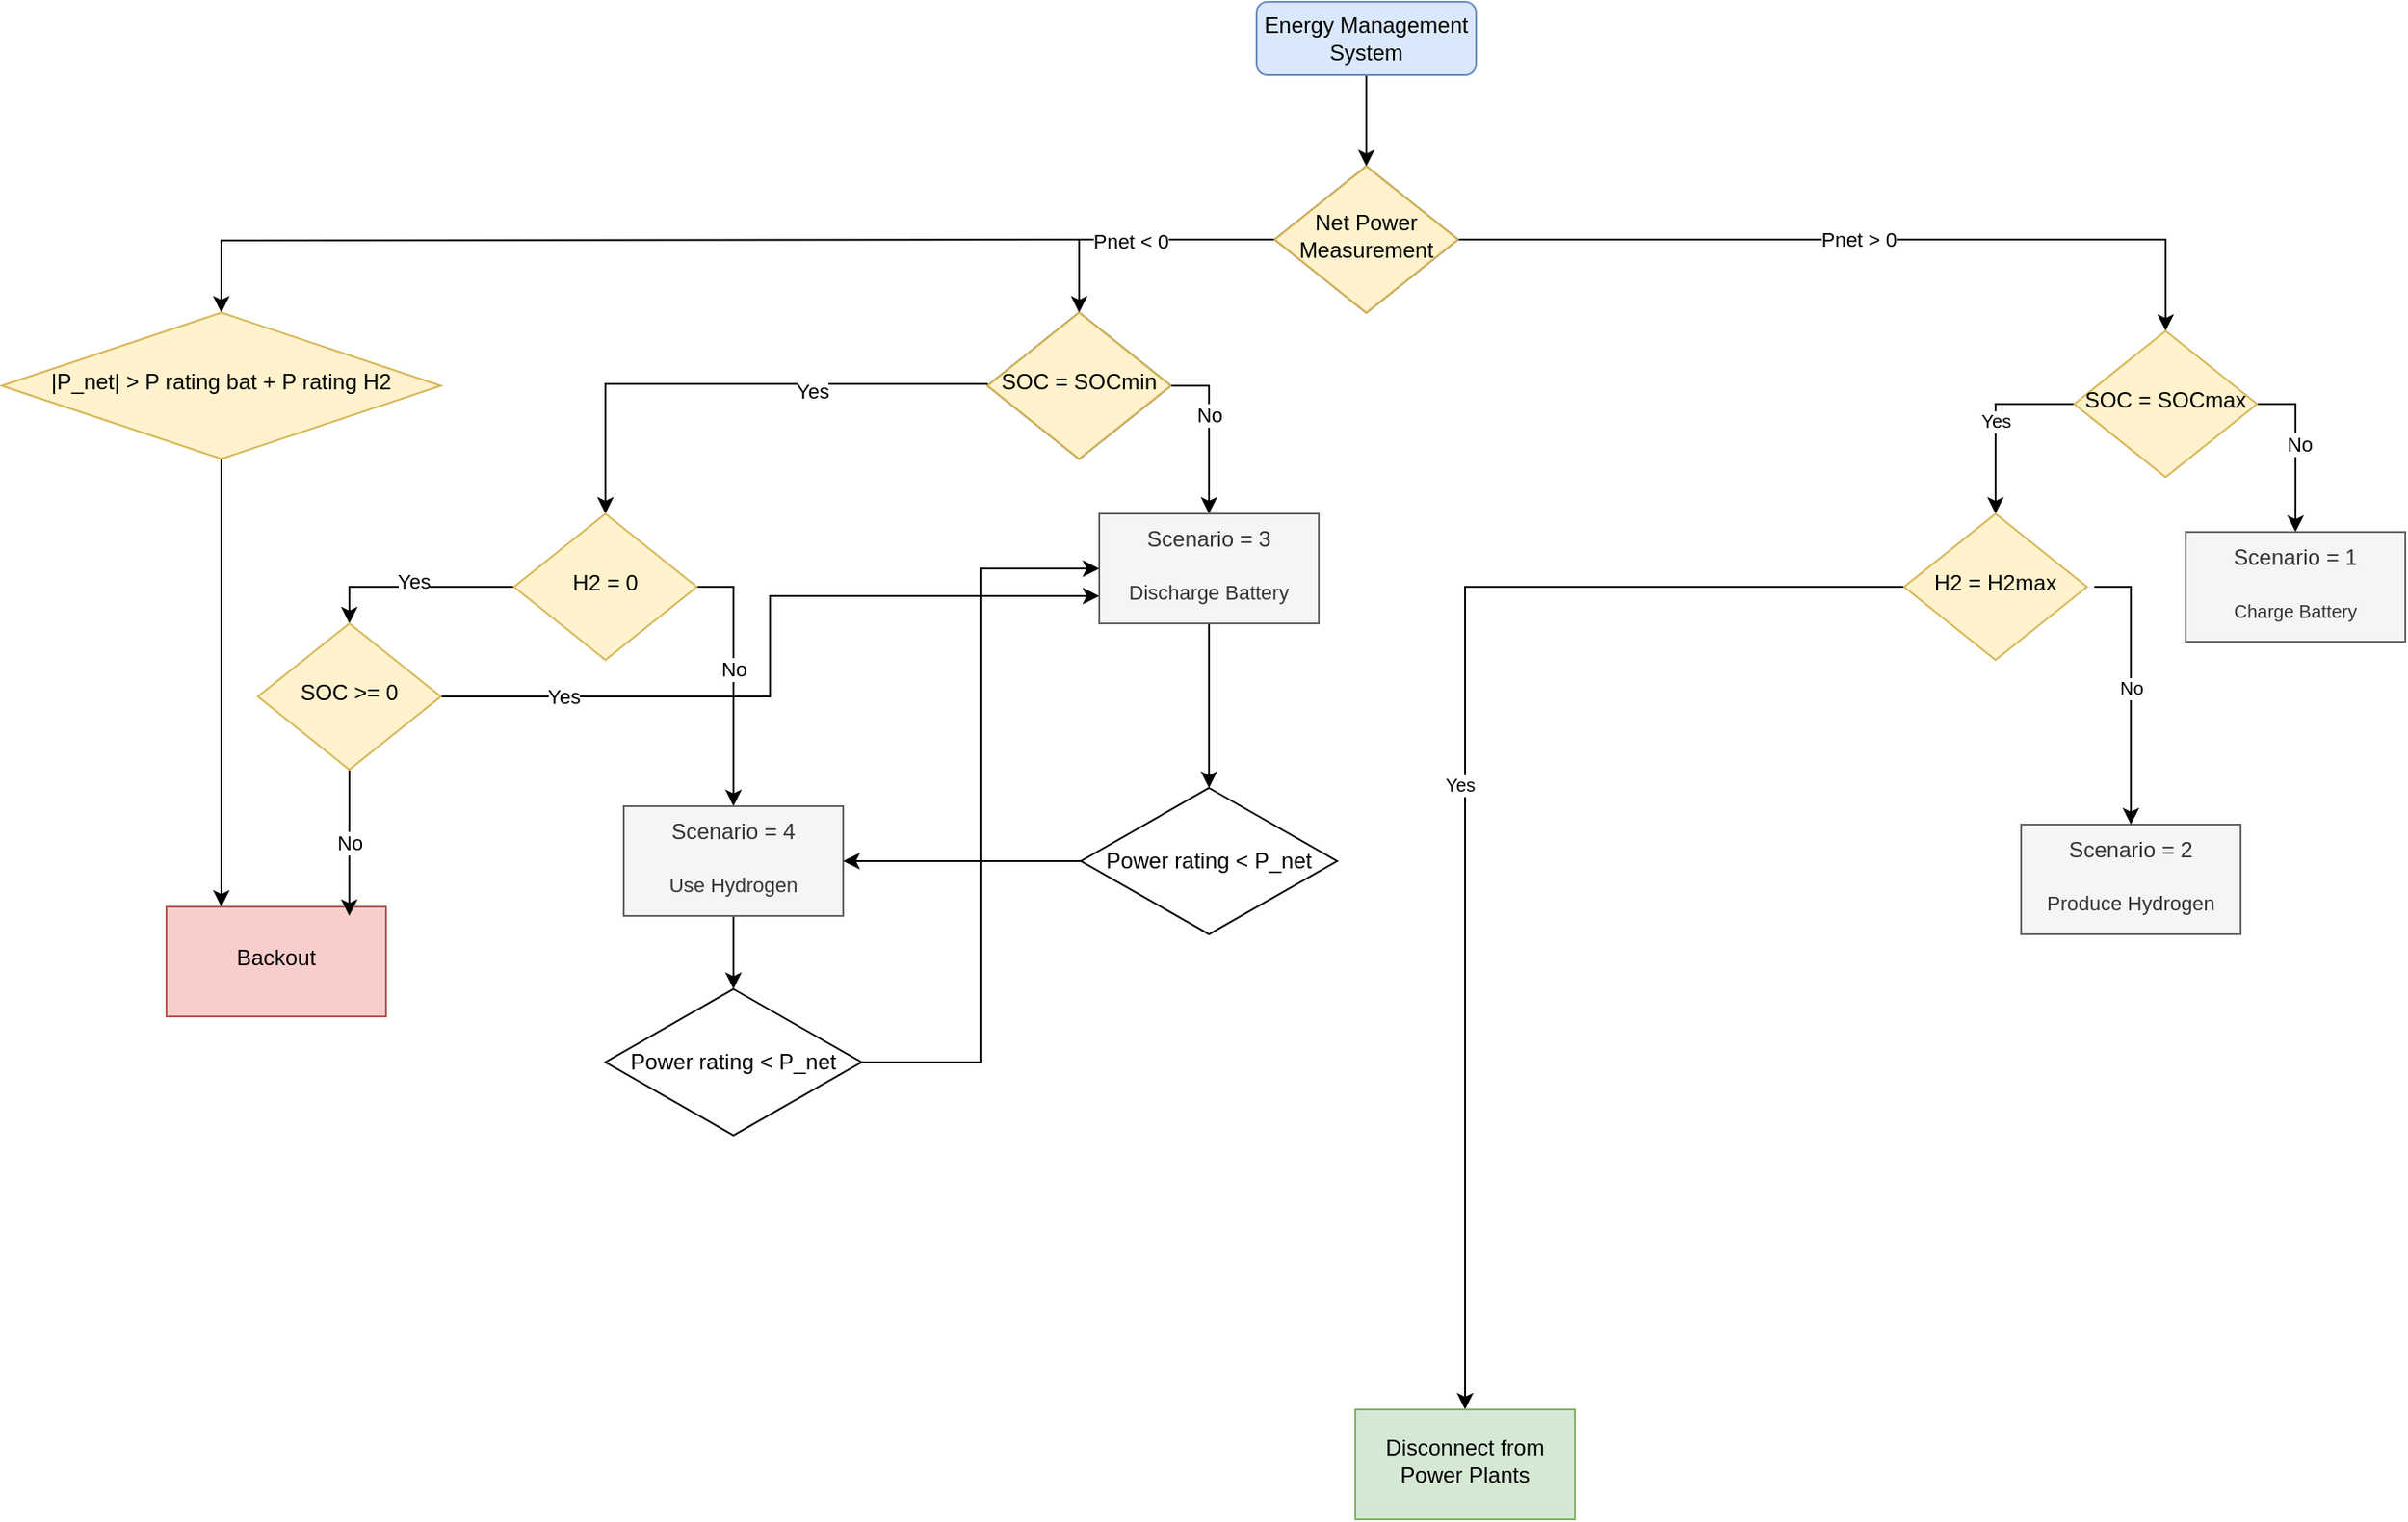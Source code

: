 <mxfile version="15.7.3" type="device"><diagram id="C5RBs43oDa-KdzZeNtuy" name="Page-1"><mxGraphModel dx="2249" dy="752" grid="1" gridSize="10" guides="1" tooltips="1" connect="1" arrows="1" fold="1" page="1" pageScale="1" pageWidth="827" pageHeight="1169" math="0" shadow="0"><root><mxCell id="WIyWlLk6GJQsqaUBKTNV-0"/><mxCell id="WIyWlLk6GJQsqaUBKTNV-1" parent="WIyWlLk6GJQsqaUBKTNV-0"/><mxCell id="Ar4E18WvQ8YPJPoNQmbM-6" value="" style="edgeStyle=orthogonalEdgeStyle;rounded=0;orthogonalLoop=1;jettySize=auto;html=1;" parent="WIyWlLk6GJQsqaUBKTNV-1" source="WIyWlLk6GJQsqaUBKTNV-3" target="WIyWlLk6GJQsqaUBKTNV-6" edge="1"><mxGeometry relative="1" as="geometry"/></mxCell><mxCell id="WIyWlLk6GJQsqaUBKTNV-3" value="Energy Management System" style="rounded=1;whiteSpace=wrap;html=1;fontSize=12;glass=0;strokeWidth=1;shadow=0;fillColor=#dae8fc;strokeColor=#6c8ebf;" parent="WIyWlLk6GJQsqaUBKTNV-1" vertex="1"><mxGeometry x="356" y="60" width="120" height="40" as="geometry"/></mxCell><mxCell id="Ar4E18WvQ8YPJPoNQmbM-3" value="" style="edgeStyle=orthogonalEdgeStyle;rounded=0;orthogonalLoop=1;jettySize=auto;html=1;entryX=0.5;entryY=0;entryDx=0;entryDy=0;" parent="WIyWlLk6GJQsqaUBKTNV-1" source="WIyWlLk6GJQsqaUBKTNV-6" target="Ar4E18WvQ8YPJPoNQmbM-2" edge="1"><mxGeometry relative="1" as="geometry"/></mxCell><mxCell id="Ar4E18WvQ8YPJPoNQmbM-7" value="&lt;div&gt;Pnet &amp;lt; 0&lt;/div&gt;" style="edgeLabel;html=1;align=center;verticalAlign=middle;resizable=0;points=[];" parent="Ar4E18WvQ8YPJPoNQmbM-3" vertex="1" connectable="0"><mxGeometry x="0.082" y="1" relative="1" as="geometry"><mxPoint as="offset"/></mxGeometry></mxCell><mxCell id="Ar4E18WvQ8YPJPoNQmbM-5" value="Pnet &amp;gt; 0" style="edgeStyle=orthogonalEdgeStyle;rounded=0;orthogonalLoop=1;jettySize=auto;html=1;entryX=0.5;entryY=0;entryDx=0;entryDy=0;" parent="WIyWlLk6GJQsqaUBKTNV-1" source="WIyWlLk6GJQsqaUBKTNV-6" target="gz5dtVxrug0zFUKetQcL-18" edge="1"><mxGeometry relative="1" as="geometry"><mxPoint x="569" y="230" as="targetPoint"/></mxGeometry></mxCell><mxCell id="WIyWlLk6GJQsqaUBKTNV-6" value="Net Power Measurement" style="rhombus;whiteSpace=wrap;html=1;shadow=0;fontFamily=Helvetica;fontSize=12;align=center;strokeWidth=1;spacing=6;spacingTop=-4;" parent="WIyWlLk6GJQsqaUBKTNV-1" vertex="1"><mxGeometry x="366" y="150" width="100" height="80" as="geometry"/></mxCell><mxCell id="Ar4E18WvQ8YPJPoNQmbM-9" value="" style="edgeStyle=orthogonalEdgeStyle;rounded=0;orthogonalLoop=1;jettySize=auto;html=1;exitX=0;exitY=0.5;exitDx=0;exitDy=0;entryX=0.5;entryY=0;entryDx=0;entryDy=0;" parent="WIyWlLk6GJQsqaUBKTNV-1" target="gz5dtVxrug0zFUKetQcL-7" edge="1"><mxGeometry relative="1" as="geometry"><mxPoint x="209" y="269" as="sourcePoint"/><mxPoint x="180" y="339" as="targetPoint"/><Array as="points"><mxPoint y="269"/></Array></mxGeometry></mxCell><mxCell id="Ar4E18WvQ8YPJPoNQmbM-17" value="&lt;div&gt;Yes&lt;/div&gt;" style="edgeLabel;html=1;align=center;verticalAlign=middle;resizable=0;points=[];" parent="Ar4E18WvQ8YPJPoNQmbM-9" vertex="1" connectable="0"><mxGeometry x="-0.313" y="4" relative="1" as="geometry"><mxPoint as="offset"/></mxGeometry></mxCell><mxCell id="Ar4E18WvQ8YPJPoNQmbM-11" value="" style="edgeStyle=orthogonalEdgeStyle;rounded=0;orthogonalLoop=1;jettySize=auto;html=1;exitX=1;exitY=0.5;exitDx=0;exitDy=0;" parent="WIyWlLk6GJQsqaUBKTNV-1" source="Ar4E18WvQ8YPJPoNQmbM-2" target="Ar4E18WvQ8YPJPoNQmbM-10" edge="1"><mxGeometry relative="1" as="geometry"/></mxCell><mxCell id="Ar4E18WvQ8YPJPoNQmbM-18" value="No" style="edgeLabel;html=1;align=center;verticalAlign=middle;resizable=0;points=[];" parent="Ar4E18WvQ8YPJPoNQmbM-11" vertex="1" connectable="0"><mxGeometry x="-0.187" relative="1" as="geometry"><mxPoint as="offset"/></mxGeometry></mxCell><mxCell id="Ar4E18WvQ8YPJPoNQmbM-2" value="SOC = SOCmin" style="rhombus;whiteSpace=wrap;html=1;shadow=0;fontFamily=Helvetica;fontSize=12;align=center;strokeWidth=1;spacing=6;spacingTop=-4;" parent="WIyWlLk6GJQsqaUBKTNV-1" vertex="1"><mxGeometry x="209" y="230" width="100" height="80" as="geometry"/></mxCell><mxCell id="Ar4E18WvQ8YPJPoNQmbM-15" value="" style="edgeStyle=orthogonalEdgeStyle;rounded=0;orthogonalLoop=1;jettySize=auto;html=1;exitX=1;exitY=0.5;exitDx=0;exitDy=0;" parent="WIyWlLk6GJQsqaUBKTNV-1" target="Ar4E18WvQ8YPJPoNQmbM-14" edge="1"><mxGeometry relative="1" as="geometry"><mxPoint x="903" y="280" as="sourcePoint"/><Array as="points"><mxPoint x="924" y="280"/></Array></mxGeometry></mxCell><mxCell id="Ar4E18WvQ8YPJPoNQmbM-20" value="No" style="edgeLabel;html=1;align=center;verticalAlign=middle;resizable=0;points=[];" parent="Ar4E18WvQ8YPJPoNQmbM-15" vertex="1" connectable="0"><mxGeometry x="-0.055" y="2" relative="1" as="geometry"><mxPoint as="offset"/></mxGeometry></mxCell><mxCell id="gz5dtVxrug0zFUKetQcL-1" value="Yes" style="edgeStyle=orthogonalEdgeStyle;rounded=0;orthogonalLoop=1;jettySize=auto;html=1;fontSize=10;exitX=0;exitY=0.5;exitDx=0;exitDy=0;entryX=0.5;entryY=0;entryDx=0;entryDy=0;" parent="WIyWlLk6GJQsqaUBKTNV-1" target="gz5dtVxrug0zFUKetQcL-17" edge="1"><mxGeometry relative="1" as="geometry"><mxPoint x="803" y="280" as="sourcePoint"/><mxPoint x="764" y="340" as="targetPoint"/><Array as="points"><mxPoint x="760" y="280"/></Array></mxGeometry></mxCell><mxCell id="Ar4E18WvQ8YPJPoNQmbM-8" value="Backout" style="whiteSpace=wrap;html=1;shadow=0;strokeWidth=1;spacing=6;spacingTop=-4;fillColor=#f8cecc;strokeColor=#b85450;" parent="WIyWlLk6GJQsqaUBKTNV-1" vertex="1"><mxGeometry x="-240" y="555" width="120" height="60" as="geometry"/></mxCell><mxCell id="0XAU-t1ixg7m5MhsKM28-1" value="" style="edgeStyle=orthogonalEdgeStyle;rounded=0;orthogonalLoop=1;jettySize=auto;html=1;" edge="1" parent="WIyWlLk6GJQsqaUBKTNV-1" source="Ar4E18WvQ8YPJPoNQmbM-10" target="0XAU-t1ixg7m5MhsKM28-0"><mxGeometry relative="1" as="geometry"/></mxCell><mxCell id="Ar4E18WvQ8YPJPoNQmbM-10" value="&lt;div&gt;Scenario = 3&lt;/div&gt;&lt;div&gt;&lt;br&gt;&lt;/div&gt;&lt;div&gt;&lt;font style=&quot;font-size: 11px&quot;&gt;Discharge Battery&lt;/font&gt;&lt;br&gt;&lt;/div&gt;" style="whiteSpace=wrap;html=1;shadow=0;strokeWidth=1;spacing=6;spacingTop=-4;fillColor=#f5f5f5;fontColor=#333333;strokeColor=#666666;" parent="WIyWlLk6GJQsqaUBKTNV-1" vertex="1"><mxGeometry x="270" y="340" width="120" height="60" as="geometry"/></mxCell><mxCell id="Ar4E18WvQ8YPJPoNQmbM-12" value="&lt;div&gt;Scenario = 2&lt;/div&gt;&lt;div&gt;&lt;br&gt;&lt;/div&gt;&lt;div&gt;&lt;font style=&quot;font-size: 11px&quot;&gt;Produce Hydrogen&lt;/font&gt;&lt;br&gt;&lt;/div&gt;" style="whiteSpace=wrap;html=1;shadow=0;strokeWidth=1;spacing=6;spacingTop=-4;fillColor=#f5f5f5;fontColor=#333333;strokeColor=#666666;" parent="WIyWlLk6GJQsqaUBKTNV-1" vertex="1"><mxGeometry x="774" y="510" width="120" height="60" as="geometry"/></mxCell><mxCell id="Ar4E18WvQ8YPJPoNQmbM-14" value="&lt;div&gt;Scenario = 1&lt;/div&gt;&lt;div&gt;&lt;br&gt;&lt;/div&gt;&lt;div&gt;&lt;font style=&quot;font-size: 10px&quot;&gt;Charge Battery&lt;/font&gt;&lt;br&gt;&lt;/div&gt;" style="whiteSpace=wrap;html=1;shadow=0;strokeWidth=1;spacing=6;spacingTop=-4;fillColor=#f5f5f5;fontColor=#333333;strokeColor=#666666;" parent="WIyWlLk6GJQsqaUBKTNV-1" vertex="1"><mxGeometry x="864" y="350" width="120" height="60" as="geometry"/></mxCell><mxCell id="gz5dtVxrug0zFUKetQcL-2" value="&lt;div&gt;No&lt;/div&gt;" style="edgeStyle=orthogonalEdgeStyle;rounded=0;orthogonalLoop=1;jettySize=auto;html=1;exitX=1;exitY=0.5;exitDx=0;exitDy=0;fontSize=10;" parent="WIyWlLk6GJQsqaUBKTNV-1" target="Ar4E18WvQ8YPJPoNQmbM-12" edge="1"><mxGeometry relative="1" as="geometry"><mxPoint x="814" y="380" as="sourcePoint"/><Array as="points"><mxPoint x="834" y="380"/></Array></mxGeometry></mxCell><mxCell id="gz5dtVxrug0zFUKetQcL-3" style="edgeStyle=orthogonalEdgeStyle;rounded=0;orthogonalLoop=1;jettySize=auto;html=1;exitX=0;exitY=0.5;exitDx=0;exitDy=0;fontSize=10;entryX=0.5;entryY=0;entryDx=0;entryDy=0;" parent="WIyWlLk6GJQsqaUBKTNV-1" target="gz5dtVxrug0zFUKetQcL-4" edge="1"><mxGeometry relative="1" as="geometry"><mxPoint x="684" y="510" as="targetPoint"/><mxPoint x="714" y="380" as="sourcePoint"/><Array as="points"><mxPoint x="470" y="380"/></Array></mxGeometry></mxCell><mxCell id="gz5dtVxrug0zFUKetQcL-6" value="&lt;div&gt;Yes&lt;/div&gt;" style="edgeLabel;html=1;align=center;verticalAlign=middle;resizable=0;points=[];fontSize=10;" parent="gz5dtVxrug0zFUKetQcL-3" vertex="1" connectable="0"><mxGeometry x="0.013" y="-3" relative="1" as="geometry"><mxPoint as="offset"/></mxGeometry></mxCell><mxCell id="gz5dtVxrug0zFUKetQcL-4" value="Disconnect from Power Plants" style="whiteSpace=wrap;html=1;shadow=0;strokeWidth=1;spacing=6;spacingTop=-4;fillColor=#d5e8d4;strokeColor=#82b366;" parent="WIyWlLk6GJQsqaUBKTNV-1" vertex="1"><mxGeometry x="410" y="830" width="120" height="60" as="geometry"/></mxCell><mxCell id="gz5dtVxrug0zFUKetQcL-10" style="edgeStyle=orthogonalEdgeStyle;rounded=0;orthogonalLoop=1;jettySize=auto;html=1;exitX=0;exitY=0.5;exitDx=0;exitDy=0;entryX=0.5;entryY=0;entryDx=0;entryDy=0;fontSize=11;" parent="WIyWlLk6GJQsqaUBKTNV-1" source="gz5dtVxrug0zFUKetQcL-7" target="0XAU-t1ixg7m5MhsKM28-12" edge="1"><mxGeometry relative="1" as="geometry"/></mxCell><mxCell id="gz5dtVxrug0zFUKetQcL-13" value="Yes" style="edgeLabel;html=1;align=center;verticalAlign=middle;resizable=0;points=[];fontSize=11;" parent="gz5dtVxrug0zFUKetQcL-10" vertex="1" connectable="0"><mxGeometry y="-3" relative="1" as="geometry"><mxPoint as="offset"/></mxGeometry></mxCell><mxCell id="gz5dtVxrug0zFUKetQcL-11" style="edgeStyle=orthogonalEdgeStyle;rounded=0;orthogonalLoop=1;jettySize=auto;html=1;exitX=1;exitY=0.5;exitDx=0;exitDy=0;fontSize=11;entryX=0.5;entryY=0;entryDx=0;entryDy=0;" parent="WIyWlLk6GJQsqaUBKTNV-1" source="gz5dtVxrug0zFUKetQcL-7" target="gz5dtVxrug0zFUKetQcL-16" edge="1"><mxGeometry relative="1" as="geometry"><mxPoint x="69" y="500" as="targetPoint"/></mxGeometry></mxCell><mxCell id="gz5dtVxrug0zFUKetQcL-14" value="No" style="edgeLabel;html=1;align=center;verticalAlign=middle;resizable=0;points=[];fontSize=11;" parent="gz5dtVxrug0zFUKetQcL-11" vertex="1" connectable="0"><mxGeometry x="-0.071" relative="1" as="geometry"><mxPoint as="offset"/></mxGeometry></mxCell><mxCell id="gz5dtVxrug0zFUKetQcL-7" value="H2 = 0" style="rhombus;whiteSpace=wrap;html=1;shadow=0;fontFamily=Helvetica;fontSize=12;align=center;strokeWidth=1;spacing=6;spacingTop=-4;fillColor=#fff2cc;strokeColor=#d6b656;" parent="WIyWlLk6GJQsqaUBKTNV-1" vertex="1"><mxGeometry x="-50" y="340" width="100" height="80" as="geometry"/></mxCell><mxCell id="0XAU-t1ixg7m5MhsKM28-6" value="" style="edgeStyle=orthogonalEdgeStyle;rounded=0;orthogonalLoop=1;jettySize=auto;html=1;" edge="1" parent="WIyWlLk6GJQsqaUBKTNV-1" source="gz5dtVxrug0zFUKetQcL-16" target="0XAU-t1ixg7m5MhsKM28-5"><mxGeometry relative="1" as="geometry"/></mxCell><mxCell id="gz5dtVxrug0zFUKetQcL-16" value="&lt;div&gt;Scenario = 4&lt;br&gt;&lt;/div&gt;&lt;div&gt;&lt;br&gt;&lt;/div&gt;&lt;div&gt;&lt;font style=&quot;font-size: 11px&quot;&gt;Use Hydrogen&lt;/font&gt;&lt;br&gt;&lt;/div&gt;" style="whiteSpace=wrap;html=1;shadow=0;strokeWidth=1;spacing=6;spacingTop=-4;fillColor=#f5f5f5;fontColor=#333333;strokeColor=#666666;" parent="WIyWlLk6GJQsqaUBKTNV-1" vertex="1"><mxGeometry x="10" y="500" width="120" height="60" as="geometry"/></mxCell><mxCell id="gz5dtVxrug0zFUKetQcL-17" value="H2 = H2max" style="rhombus;whiteSpace=wrap;html=1;shadow=0;fontFamily=Helvetica;fontSize=12;align=center;strokeWidth=1;spacing=6;spacingTop=-4;fillColor=#fff2cc;strokeColor=#d6b656;" parent="WIyWlLk6GJQsqaUBKTNV-1" vertex="1"><mxGeometry x="710" y="340" width="100" height="80" as="geometry"/></mxCell><mxCell id="gz5dtVxrug0zFUKetQcL-18" value="&lt;div&gt;SOC = SOCmax&lt;/div&gt;" style="rhombus;whiteSpace=wrap;html=1;shadow=0;fontFamily=Helvetica;fontSize=12;align=center;strokeWidth=1;spacing=6;spacingTop=-4;fillColor=#fff2cc;strokeColor=#d6b656;" parent="WIyWlLk6GJQsqaUBKTNV-1" vertex="1"><mxGeometry x="803" y="240" width="100" height="80" as="geometry"/></mxCell><mxCell id="gz5dtVxrug0zFUKetQcL-19" value="Net Power Measurement" style="rhombus;whiteSpace=wrap;html=1;shadow=0;fontFamily=Helvetica;fontSize=12;align=center;strokeWidth=1;spacing=6;spacingTop=-4;fillColor=#fff2cc;strokeColor=#d6b656;" parent="WIyWlLk6GJQsqaUBKTNV-1" vertex="1"><mxGeometry x="366" y="150" width="100" height="80" as="geometry"/></mxCell><mxCell id="gz5dtVxrug0zFUKetQcL-20" value="SOC = SOCmin" style="rhombus;whiteSpace=wrap;html=1;shadow=0;fontFamily=Helvetica;fontSize=12;align=center;strokeWidth=1;spacing=6;spacingTop=-4;fillColor=#fff2cc;strokeColor=#d6b656;" parent="WIyWlLk6GJQsqaUBKTNV-1" vertex="1"><mxGeometry x="209" y="230" width="100" height="80" as="geometry"/></mxCell><mxCell id="0XAU-t1ixg7m5MhsKM28-4" style="edgeStyle=orthogonalEdgeStyle;rounded=0;orthogonalLoop=1;jettySize=auto;html=1;exitX=0;exitY=0.5;exitDx=0;exitDy=0;entryX=1;entryY=0.5;entryDx=0;entryDy=0;" edge="1" parent="WIyWlLk6GJQsqaUBKTNV-1" source="0XAU-t1ixg7m5MhsKM28-0" target="gz5dtVxrug0zFUKetQcL-16"><mxGeometry relative="1" as="geometry"/></mxCell><mxCell id="0XAU-t1ixg7m5MhsKM28-0" value="Power rating &amp;lt; P_net" style="rhombus;whiteSpace=wrap;html=1;" vertex="1" parent="WIyWlLk6GJQsqaUBKTNV-1"><mxGeometry x="260" y="490" width="140" height="80" as="geometry"/></mxCell><mxCell id="0XAU-t1ixg7m5MhsKM28-7" style="edgeStyle=orthogonalEdgeStyle;rounded=0;orthogonalLoop=1;jettySize=auto;html=1;entryX=0;entryY=0.5;entryDx=0;entryDy=0;" edge="1" parent="WIyWlLk6GJQsqaUBKTNV-1" source="0XAU-t1ixg7m5MhsKM28-5" target="Ar4E18WvQ8YPJPoNQmbM-10"><mxGeometry relative="1" as="geometry"/></mxCell><mxCell id="0XAU-t1ixg7m5MhsKM28-5" value="Power rating &amp;lt; P_net" style="rhombus;whiteSpace=wrap;html=1;" vertex="1" parent="WIyWlLk6GJQsqaUBKTNV-1"><mxGeometry y="600" width="140" height="80" as="geometry"/></mxCell><mxCell id="0XAU-t1ixg7m5MhsKM28-10" style="edgeStyle=orthogonalEdgeStyle;rounded=0;orthogonalLoop=1;jettySize=auto;html=1;" edge="1" parent="WIyWlLk6GJQsqaUBKTNV-1" target="0XAU-t1ixg7m5MhsKM28-8"><mxGeometry relative="1" as="geometry"><mxPoint x="-170" y="460" as="targetPoint"/><mxPoint x="260" y="190" as="sourcePoint"/></mxGeometry></mxCell><mxCell id="0XAU-t1ixg7m5MhsKM28-11" style="edgeStyle=orthogonalEdgeStyle;rounded=0;orthogonalLoop=1;jettySize=auto;html=1;entryX=0.25;entryY=0;entryDx=0;entryDy=0;" edge="1" parent="WIyWlLk6GJQsqaUBKTNV-1" source="0XAU-t1ixg7m5MhsKM28-8" target="Ar4E18WvQ8YPJPoNQmbM-8"><mxGeometry relative="1" as="geometry"/></mxCell><mxCell id="0XAU-t1ixg7m5MhsKM28-8" value="|P_net| &amp;gt; P rating bat + P rating H2" style="rhombus;whiteSpace=wrap;html=1;shadow=0;fontFamily=Helvetica;fontSize=12;align=center;strokeWidth=1;spacing=6;spacingTop=-4;fillColor=#fff2cc;strokeColor=#d6b656;" vertex="1" parent="WIyWlLk6GJQsqaUBKTNV-1"><mxGeometry x="-330" y="230" width="240" height="80" as="geometry"/></mxCell><mxCell id="0XAU-t1ixg7m5MhsKM28-13" style="edgeStyle=orthogonalEdgeStyle;rounded=0;orthogonalLoop=1;jettySize=auto;html=1;entryX=0;entryY=0.75;entryDx=0;entryDy=0;" edge="1" parent="WIyWlLk6GJQsqaUBKTNV-1" source="0XAU-t1ixg7m5MhsKM28-12" target="Ar4E18WvQ8YPJPoNQmbM-10"><mxGeometry relative="1" as="geometry"/></mxCell><mxCell id="0XAU-t1ixg7m5MhsKM28-15" value="Yes" style="edgeLabel;html=1;align=center;verticalAlign=middle;resizable=0;points=[];" vertex="1" connectable="0" parent="0XAU-t1ixg7m5MhsKM28-13"><mxGeometry x="-0.677" relative="1" as="geometry"><mxPoint as="offset"/></mxGeometry></mxCell><mxCell id="0XAU-t1ixg7m5MhsKM28-14" value="No" style="edgeStyle=orthogonalEdgeStyle;rounded=0;orthogonalLoop=1;jettySize=auto;html=1;exitX=0.5;exitY=1;exitDx=0;exitDy=0;entryX=0.833;entryY=0.083;entryDx=0;entryDy=0;entryPerimeter=0;" edge="1" parent="WIyWlLk6GJQsqaUBKTNV-1" source="0XAU-t1ixg7m5MhsKM28-12" target="Ar4E18WvQ8YPJPoNQmbM-8"><mxGeometry relative="1" as="geometry"/></mxCell><mxCell id="0XAU-t1ixg7m5MhsKM28-12" value="SOC &amp;gt;= 0" style="rhombus;whiteSpace=wrap;html=1;shadow=0;fontFamily=Helvetica;fontSize=12;align=center;strokeWidth=1;spacing=6;spacingTop=-4;fillColor=#fff2cc;strokeColor=#d6b656;" vertex="1" parent="WIyWlLk6GJQsqaUBKTNV-1"><mxGeometry x="-190" y="400" width="100" height="80" as="geometry"/></mxCell></root></mxGraphModel></diagram></mxfile>